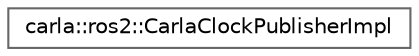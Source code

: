 digraph "类继承关系图"
{
 // INTERACTIVE_SVG=YES
 // LATEX_PDF_SIZE
  bgcolor="transparent";
  edge [fontname=Helvetica,fontsize=10,labelfontname=Helvetica,labelfontsize=10];
  node [fontname=Helvetica,fontsize=10,shape=box,height=0.2,width=0.4];
  rankdir="LR";
  Node0 [id="Node000000",label="carla::ros2::CarlaClockPublisherImpl",height=0.2,width=0.4,color="grey40", fillcolor="white", style="filled",URL="$d9/d0d/structcarla_1_1ros2_1_1CarlaClockPublisherImpl.html",tooltip=" "];
}
